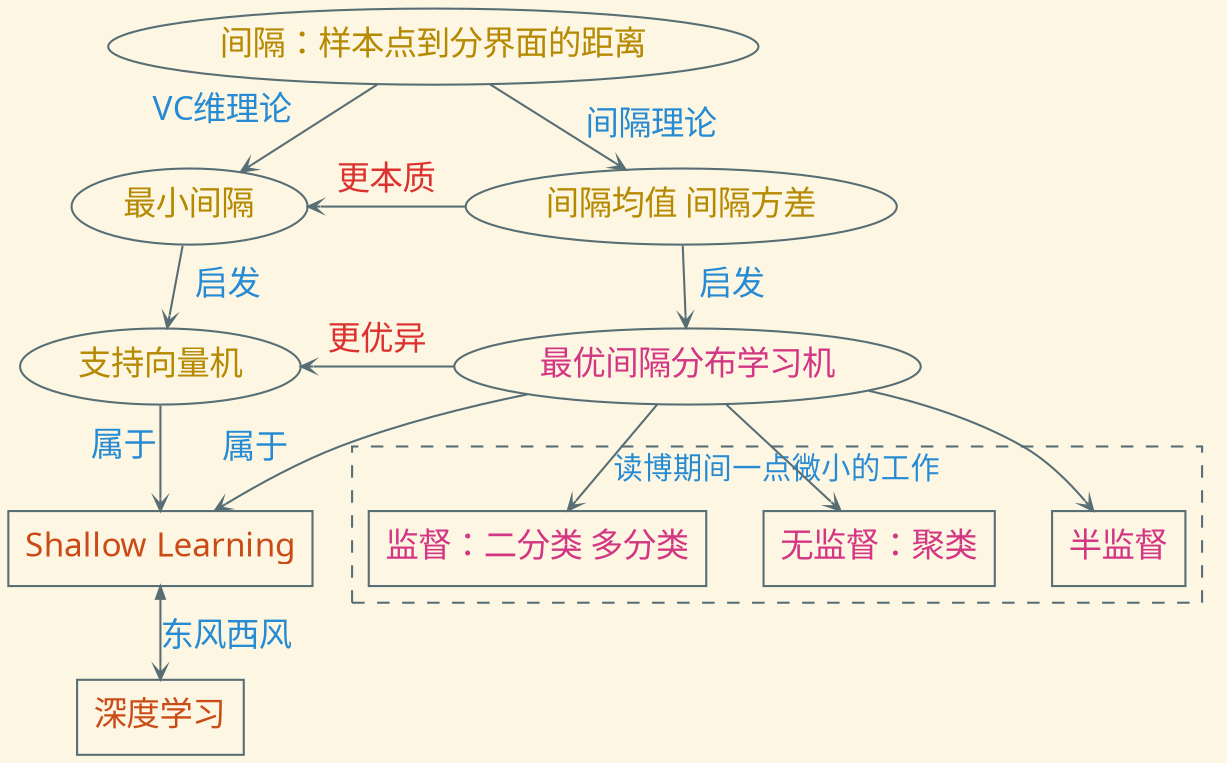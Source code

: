 digraph g {
    rankdir = TB;
    graph [nodesep=0.38 ranksep=0.3]
    style=filled
    bgcolor="#fdf6e3"

    node [shape=ellipse color="#586e75" fontcolor="#b58900" fontsize=16 fontname="EBG,fzlz"]
    edge [arrowhead=vee color="#586e75" fontcolor="#268bd2" fontsize=16 fontname="EBG,fzlz" arrowsize=0.6]

    间隔：样本点到分界面的距离 -> 最小间隔 [headlabel="VC维理论" labeldistance=3 labelangle=75]
    间隔：样本点到分界面的距离 -> "间隔均值 间隔方差" [label="间隔理论"]

    最小间隔 -> 支持向量机 [label="  启发"]

    node [fontcolor="#d33682"]

    "间隔均值 间隔方差" -> 最优间隔分布学习机 [label="  启发"]

    edge [fontcolor="#dc322f"]

    "间隔均值 间隔方差" -> 最小间隔 [label="更本质" constraint=false]

    最优间隔分布学习机 -> 支持向量机 [label="更优异" constraint=false]

    edge [fontcolor="#268bd2"]

    node [shape=box fontcolor="#cb4b16"]

    支持向量机 -> "Shallow Learning" [headlabel="属于" labeldistance=3.5 labelangle=30]
    最优间隔分布学习机 -> "Shallow Learning" [headlabel="属于" labeldistance=3.5 labelangle=25]

    "Shallow Learning" -> 深度学习 [label="东风西风" dir=both]

    node [fontcolor="#d33682"]

    最优间隔分布学习机 -> {"监督：二分类 多分类" "无监督：聚类" "半监督"}

    subgraph cluster_2 {
        label="读博期间一点微小的工作"
        fontname="EBG,fzlz"
        color="#586e75"
        fontcolor="#268bd2"
        style="dashed"
        labelloc="t"
        "监督：二分类 多分类" "无监督：聚类" "半监督"
    }
}